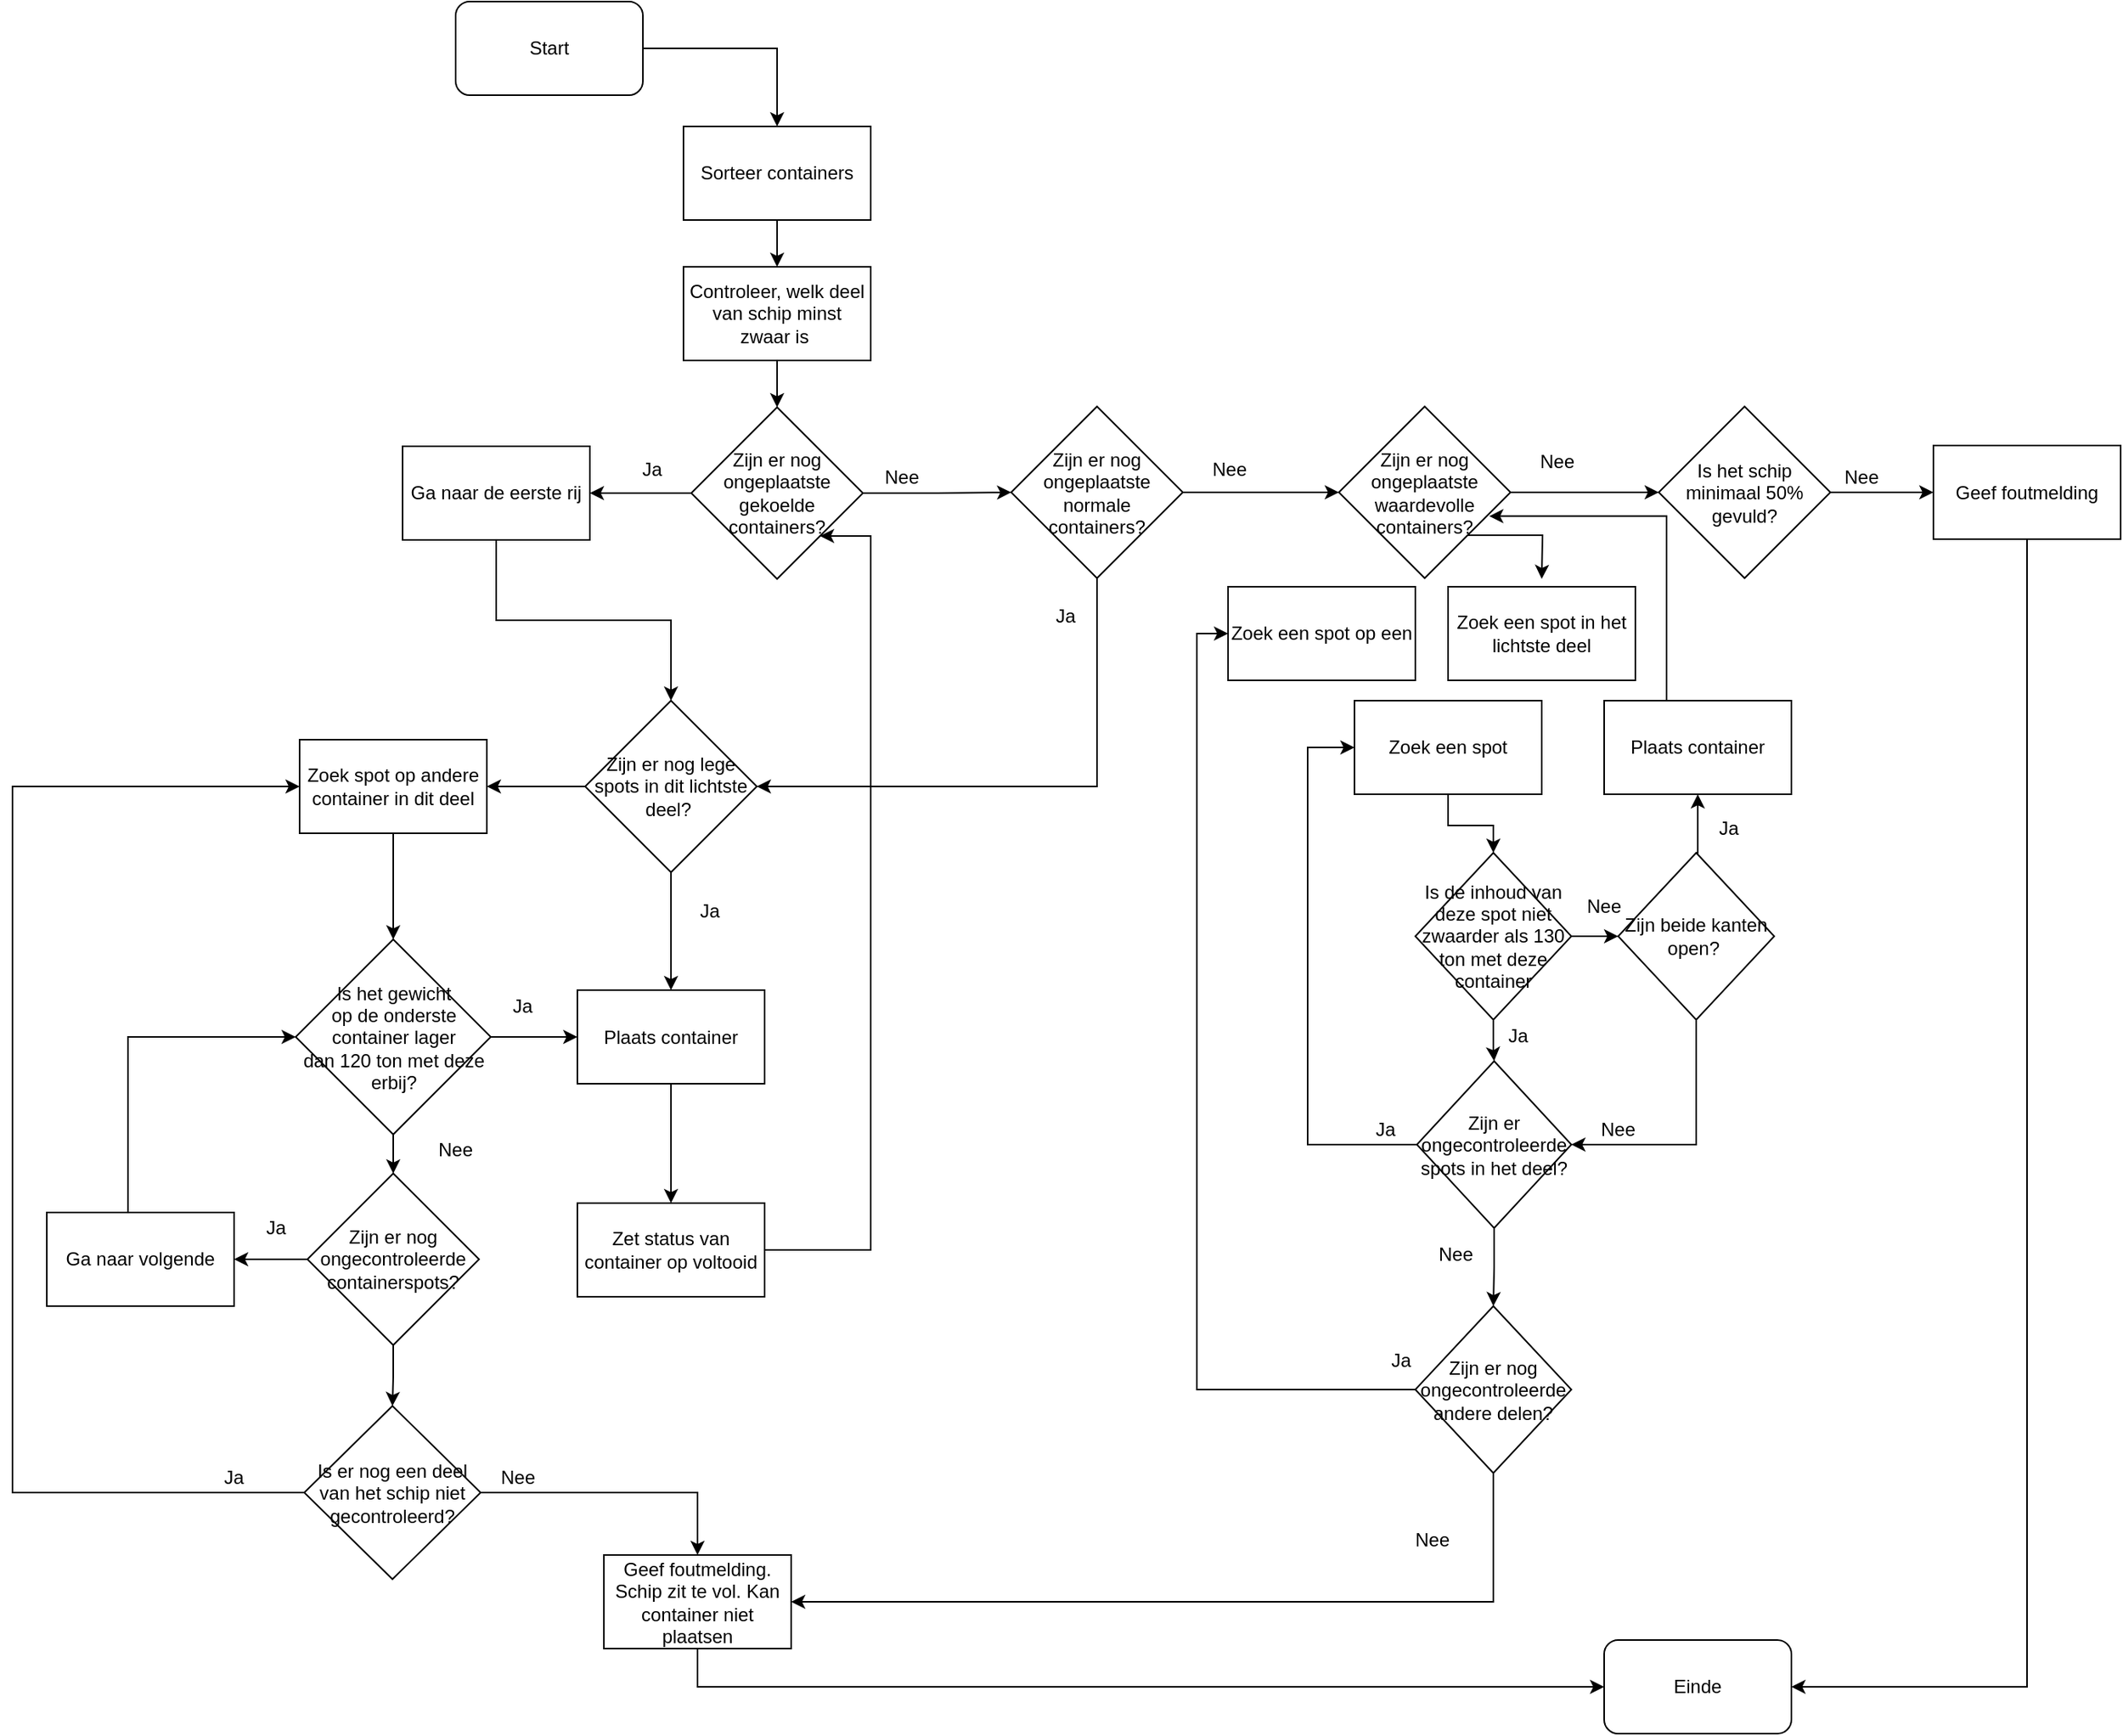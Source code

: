 <mxfile version="10.6.2" type="github"><diagram name="Page-1" id="edf60f1a-56cd-e834-aa8a-f176f3a09ee4"><mxGraphModel dx="1640" dy="841" grid="1" gridSize="10" guides="1" tooltips="1" connect="1" arrows="1" fold="1" page="1" pageScale="1" pageWidth="1100" pageHeight="850" background="#ffffff" math="0" shadow="0"><root><mxCell id="0"/><mxCell id="1" parent="0"/><mxCell id="_ZzWrUKldVq7CFpBf9my-29" value="" style="edgeStyle=orthogonalEdgeStyle;rounded=0;orthogonalLoop=1;jettySize=auto;html=1;" parent="1" source="_ZzWrUKldVq7CFpBf9my-1" target="_ZzWrUKldVq7CFpBf9my-2" edge="1"><mxGeometry relative="1" as="geometry"/></mxCell><mxCell id="_ZzWrUKldVq7CFpBf9my-1" value="Start" style="rounded=1;whiteSpace=wrap;html=1;" parent="1" vertex="1"><mxGeometry x="314" y="20" width="120" height="60" as="geometry"/></mxCell><mxCell id="_ZzWrUKldVq7CFpBf9my-30" value="" style="edgeStyle=orthogonalEdgeStyle;rounded=0;orthogonalLoop=1;jettySize=auto;html=1;" parent="1" source="_ZzWrUKldVq7CFpBf9my-2" target="_ZzWrUKldVq7CFpBf9my-3" edge="1"><mxGeometry relative="1" as="geometry"/></mxCell><mxCell id="_ZzWrUKldVq7CFpBf9my-2" value="Sorteer containers&lt;br&gt;" style="rounded=0;whiteSpace=wrap;html=1;" parent="1" vertex="1"><mxGeometry x="460" y="100" width="120" height="60" as="geometry"/></mxCell><mxCell id="_ZzWrUKldVq7CFpBf9my-3" value="Controleer, welk deel van schip minst zwaar is&amp;nbsp;" style="rounded=0;whiteSpace=wrap;html=1;" parent="1" vertex="1"><mxGeometry x="460" y="190" width="120" height="60" as="geometry"/></mxCell><mxCell id="_ZzWrUKldVq7CFpBf9my-32" value="" style="edgeStyle=orthogonalEdgeStyle;rounded=0;orthogonalLoop=1;jettySize=auto;html=1;" parent="1" source="_ZzWrUKldVq7CFpBf9my-8" target="_ZzWrUKldVq7CFpBf9my-19" edge="1"><mxGeometry relative="1" as="geometry"/></mxCell><mxCell id="8VUnz4Lqme94nvUJEJHL-15" value="" style="edgeStyle=orthogonalEdgeStyle;rounded=0;orthogonalLoop=1;jettySize=auto;html=1;" edge="1" parent="1" source="_ZzWrUKldVq7CFpBf9my-8" target="_ZzWrUKldVq7CFpBf9my-17"><mxGeometry relative="1" as="geometry"/></mxCell><mxCell id="_ZzWrUKldVq7CFpBf9my-8" value="Zijn er nog ongeplaatste gekoelde containers?" style="rhombus;whiteSpace=wrap;html=1;" parent="1" vertex="1"><mxGeometry x="465" y="280" width="110" height="110" as="geometry"/></mxCell><mxCell id="_ZzWrUKldVq7CFpBf9my-55" value="" style="edgeStyle=orthogonalEdgeStyle;rounded=0;orthogonalLoop=1;jettySize=auto;html=1;" parent="1" source="_ZzWrUKldVq7CFpBf9my-17" target="_ZzWrUKldVq7CFpBf9my-54" edge="1"><mxGeometry relative="1" as="geometry"/></mxCell><mxCell id="8VUnz4Lqme94nvUJEJHL-25" value="" style="edgeStyle=orthogonalEdgeStyle;rounded=0;orthogonalLoop=1;jettySize=auto;html=1;entryX=1;entryY=0.5;entryDx=0;entryDy=0;" edge="1" parent="1" source="_ZzWrUKldVq7CFpBf9my-17" target="_ZzWrUKldVq7CFpBf9my-18"><mxGeometry relative="1" as="geometry"><mxPoint x="725" y="469.5" as="targetPoint"/><Array as="points"><mxPoint x="725" y="523"/></Array></mxGeometry></mxCell><mxCell id="_ZzWrUKldVq7CFpBf9my-17" value="Zijn er nog ongeplaatste normale containers?" style="rhombus;whiteSpace=wrap;html=1;" parent="1" vertex="1"><mxGeometry x="670" y="279.5" width="110" height="110" as="geometry"/></mxCell><mxCell id="8VUnz4Lqme94nvUJEJHL-2" value="" style="edgeStyle=orthogonalEdgeStyle;rounded=0;orthogonalLoop=1;jettySize=auto;html=1;" edge="1" parent="1" source="_ZzWrUKldVq7CFpBf9my-54" target="8VUnz4Lqme94nvUJEJHL-1"><mxGeometry relative="1" as="geometry"/></mxCell><mxCell id="8VUnz4Lqme94nvUJEJHL-79" style="edgeStyle=orthogonalEdgeStyle;rounded=0;orthogonalLoop=1;jettySize=auto;html=1;exitX=1;exitY=1;exitDx=0;exitDy=0;" edge="1" parent="1" source="_ZzWrUKldVq7CFpBf9my-54"><mxGeometry relative="1" as="geometry"><mxPoint x="1010" y="390.0" as="targetPoint"/></mxGeometry></mxCell><mxCell id="_ZzWrUKldVq7CFpBf9my-54" value="Zijn er nog ongeplaatste waardevolle containers?" style="rhombus;whiteSpace=wrap;html=1;" parent="1" vertex="1"><mxGeometry x="880" y="279.5" width="110" height="110" as="geometry"/></mxCell><mxCell id="8VUnz4Lqme94nvUJEJHL-6" value="" style="edgeStyle=orthogonalEdgeStyle;rounded=0;orthogonalLoop=1;jettySize=auto;html=1;entryX=0;entryY=0.5;entryDx=0;entryDy=0;" edge="1" parent="1" source="8VUnz4Lqme94nvUJEJHL-1" target="8VUnz4Lqme94nvUJEJHL-7"><mxGeometry relative="1" as="geometry"><mxPoint x="1275" y="334.5" as="targetPoint"/></mxGeometry></mxCell><mxCell id="8VUnz4Lqme94nvUJEJHL-1" value="Is het schip minimaal 50% gevuld?" style="rhombus;whiteSpace=wrap;html=1;" vertex="1" parent="1"><mxGeometry x="1085" y="279.5" width="110" height="110" as="geometry"/></mxCell><mxCell id="8VUnz4Lqme94nvUJEJHL-40" value="" style="edgeStyle=orthogonalEdgeStyle;rounded=0;orthogonalLoop=1;jettySize=auto;html=1;" edge="1" parent="1" source="_ZzWrUKldVq7CFpBf9my-18" target="_ZzWrUKldVq7CFpBf9my-23"><mxGeometry relative="1" as="geometry"/></mxCell><mxCell id="8VUnz4Lqme94nvUJEJHL-41" value="" style="edgeStyle=orthogonalEdgeStyle;rounded=0;orthogonalLoop=1;jettySize=auto;html=1;" edge="1" parent="1" source="_ZzWrUKldVq7CFpBf9my-18" target="_ZzWrUKldVq7CFpBf9my-22"><mxGeometry relative="1" as="geometry"/></mxCell><mxCell id="_ZzWrUKldVq7CFpBf9my-18" value="Zijn er nog lege spots in dit lichtste deel?&amp;nbsp;" style="rhombus;whiteSpace=wrap;html=1;" parent="1" vertex="1"><mxGeometry x="397" y="468" width="110" height="110" as="geometry"/></mxCell><mxCell id="_ZzWrUKldVq7CFpBf9my-38" value="" style="edgeStyle=orthogonalEdgeStyle;rounded=0;orthogonalLoop=1;jettySize=auto;html=1;" parent="1" source="_ZzWrUKldVq7CFpBf9my-19" target="_ZzWrUKldVq7CFpBf9my-18" edge="1"><mxGeometry relative="1" as="geometry"/></mxCell><mxCell id="_ZzWrUKldVq7CFpBf9my-19" value="Ga naar de eerste rij" style="rounded=0;whiteSpace=wrap;html=1;" parent="1" vertex="1"><mxGeometry x="280" y="305" width="120" height="60" as="geometry"/></mxCell><mxCell id="_ZzWrUKldVq7CFpBf9my-61" value="" style="edgeStyle=orthogonalEdgeStyle;rounded=0;orthogonalLoop=1;jettySize=auto;html=1;" parent="1" source="_ZzWrUKldVq7CFpBf9my-21" target="_ZzWrUKldVq7CFpBf9my-27" edge="1"><mxGeometry relative="1" as="geometry"/></mxCell><mxCell id="8VUnz4Lqme94nvUJEJHL-42" value="" style="edgeStyle=orthogonalEdgeStyle;rounded=0;orthogonalLoop=1;jettySize=auto;html=1;" edge="1" parent="1" source="_ZzWrUKldVq7CFpBf9my-21" target="_ZzWrUKldVq7CFpBf9my-22"><mxGeometry relative="1" as="geometry"/></mxCell><mxCell id="_ZzWrUKldVq7CFpBf9my-21" value="Is het gewicht &lt;br&gt;op de onderste container lager &lt;br&gt;dan 120 ton met deze erbij?" style="rhombus;whiteSpace=wrap;html=1;" parent="1" vertex="1"><mxGeometry x="211.5" y="621" width="125" height="125" as="geometry"/></mxCell><mxCell id="8VUnz4Lqme94nvUJEJHL-46" value="" style="edgeStyle=orthogonalEdgeStyle;rounded=0;orthogonalLoop=1;jettySize=auto;html=1;" edge="1" parent="1" source="_ZzWrUKldVq7CFpBf9my-22" target="8VUnz4Lqme94nvUJEJHL-13"><mxGeometry relative="1" as="geometry"/></mxCell><mxCell id="_ZzWrUKldVq7CFpBf9my-22" value="Plaats container" style="rounded=0;whiteSpace=wrap;html=1;" parent="1" vertex="1"><mxGeometry x="392" y="653.5" width="120" height="60" as="geometry"/></mxCell><mxCell id="8VUnz4Lqme94nvUJEJHL-57" value="" style="edgeStyle=orthogonalEdgeStyle;rounded=0;orthogonalLoop=1;jettySize=auto;html=1;entryX=1;entryY=1;entryDx=0;entryDy=0;" edge="1" parent="1" source="8VUnz4Lqme94nvUJEJHL-13" target="_ZzWrUKldVq7CFpBf9my-8"><mxGeometry relative="1" as="geometry"><mxPoint x="580" y="380" as="targetPoint"/><Array as="points"><mxPoint x="580" y="820"/><mxPoint x="580" y="362"/></Array></mxGeometry></mxCell><mxCell id="8VUnz4Lqme94nvUJEJHL-13" value="Zet status van container op voltooid" style="rounded=0;whiteSpace=wrap;html=1;" vertex="1" parent="1"><mxGeometry x="392" y="790" width="120" height="60" as="geometry"/></mxCell><mxCell id="_ZzWrUKldVq7CFpBf9my-67" value="" style="edgeStyle=orthogonalEdgeStyle;rounded=0;orthogonalLoop=1;jettySize=auto;html=1;" parent="1" source="_ZzWrUKldVq7CFpBf9my-23" target="_ZzWrUKldVq7CFpBf9my-21" edge="1"><mxGeometry relative="1" as="geometry"/></mxCell><mxCell id="_ZzWrUKldVq7CFpBf9my-23" value="Zoek spot op andere container in dit deel" style="rounded=0;whiteSpace=wrap;html=1;" parent="1" vertex="1"><mxGeometry x="214" y="493" width="120" height="60" as="geometry"/></mxCell><mxCell id="_ZzWrUKldVq7CFpBf9my-62" value="" style="edgeStyle=orthogonalEdgeStyle;rounded=0;orthogonalLoop=1;jettySize=auto;html=1;" parent="1" source="_ZzWrUKldVq7CFpBf9my-27" target="_ZzWrUKldVq7CFpBf9my-28" edge="1"><mxGeometry relative="1" as="geometry"/></mxCell><mxCell id="8VUnz4Lqme94nvUJEJHL-28" value="" style="edgeStyle=orthogonalEdgeStyle;rounded=0;orthogonalLoop=1;jettySize=auto;html=1;entryX=0.5;entryY=0;entryDx=0;entryDy=0;" edge="1" parent="1" source="_ZzWrUKldVq7CFpBf9my-27" target="8VUnz4Lqme94nvUJEJHL-47"><mxGeometry relative="1" as="geometry"><mxPoint x="274.471" y="911.529" as="targetPoint"/></mxGeometry></mxCell><mxCell id="_ZzWrUKldVq7CFpBf9my-27" value="Zijn er nog ongecontroleerde containerspots?" style="rhombus;whiteSpace=wrap;html=1;" parent="1" vertex="1"><mxGeometry x="219" y="771" width="110" height="110" as="geometry"/></mxCell><mxCell id="8VUnz4Lqme94nvUJEJHL-50" value="" style="edgeStyle=orthogonalEdgeStyle;rounded=0;orthogonalLoop=1;jettySize=auto;html=1;entryX=0.5;entryY=0;entryDx=0;entryDy=0;" edge="1" parent="1" source="8VUnz4Lqme94nvUJEJHL-47" target="8VUnz4Lqme94nvUJEJHL-52"><mxGeometry relative="1" as="geometry"><mxPoint x="410" y="975.5" as="targetPoint"/></mxGeometry></mxCell><mxCell id="8VUnz4Lqme94nvUJEJHL-54" value="" style="edgeStyle=orthogonalEdgeStyle;rounded=0;orthogonalLoop=1;jettySize=auto;html=1;entryX=0;entryY=0.5;entryDx=0;entryDy=0;" edge="1" parent="1" source="8VUnz4Lqme94nvUJEJHL-47" target="_ZzWrUKldVq7CFpBf9my-23"><mxGeometry relative="1" as="geometry"><mxPoint x="137" y="975.5" as="targetPoint"/><Array as="points"><mxPoint x="30" y="975"/><mxPoint x="30" y="523"/></Array></mxGeometry></mxCell><mxCell id="8VUnz4Lqme94nvUJEJHL-47" value="Is er nog een deel van het schip niet gecontroleerd?" style="rhombus;whiteSpace=wrap;html=1;" vertex="1" parent="1"><mxGeometry x="217" y="920" width="113" height="111" as="geometry"/></mxCell><mxCell id="8VUnz4Lqme94nvUJEJHL-39" value="" style="edgeStyle=orthogonalEdgeStyle;rounded=0;orthogonalLoop=1;jettySize=auto;html=1;entryX=0;entryY=0.5;entryDx=0;entryDy=0;" edge="1" parent="1" source="_ZzWrUKldVq7CFpBf9my-28" target="_ZzWrUKldVq7CFpBf9my-21"><mxGeometry relative="1" as="geometry"><mxPoint x="112" y="680" as="targetPoint"/><Array as="points"><mxPoint x="104" y="684"/></Array></mxGeometry></mxCell><mxCell id="_ZzWrUKldVq7CFpBf9my-28" value="Ga naar volgende" style="rounded=0;whiteSpace=wrap;html=1;" parent="1" vertex="1"><mxGeometry x="52" y="796" width="120" height="60" as="geometry"/></mxCell><mxCell id="_ZzWrUKldVq7CFpBf9my-31" value="" style="endArrow=classic;html=1;exitX=0.5;exitY=1;exitDx=0;exitDy=0;entryX=0.5;entryY=0;entryDx=0;entryDy=0;" parent="1" source="_ZzWrUKldVq7CFpBf9my-3" target="_ZzWrUKldVq7CFpBf9my-8" edge="1"><mxGeometry width="50" height="50" relative="1" as="geometry"><mxPoint x="680" y="500" as="sourcePoint"/><mxPoint x="730" y="450" as="targetPoint"/></mxGeometry></mxCell><mxCell id="_ZzWrUKldVq7CFpBf9my-34" value="Ja" style="text;html=1;strokeColor=none;fillColor=none;align=center;verticalAlign=middle;whiteSpace=wrap;rounded=0;" parent="1" vertex="1"><mxGeometry x="420" y="310" width="40" height="20" as="geometry"/></mxCell><mxCell id="_ZzWrUKldVq7CFpBf9my-48" value="Ja" style="text;html=1;strokeColor=none;fillColor=none;align=center;verticalAlign=middle;whiteSpace=wrap;rounded=0;" parent="1" vertex="1"><mxGeometry x="457.029" y="593" width="40" height="20" as="geometry"/></mxCell><mxCell id="_ZzWrUKldVq7CFpBf9my-66" value="Ja" style="text;html=1;strokeColor=none;fillColor=none;align=center;verticalAlign=middle;whiteSpace=wrap;rounded=0;" parent="1" vertex="1"><mxGeometry x="179" y="796" width="40" height="20" as="geometry"/></mxCell><mxCell id="8VUnz4Lqme94nvUJEJHL-11" value="" style="edgeStyle=orthogonalEdgeStyle;rounded=0;orthogonalLoop=1;jettySize=auto;html=1;entryX=1;entryY=0.5;entryDx=0;entryDy=0;exitX=0.5;exitY=1;exitDx=0;exitDy=0;" edge="1" parent="1" source="8VUnz4Lqme94nvUJEJHL-7" target="8VUnz4Lqme94nvUJEJHL-9"><mxGeometry relative="1" as="geometry"><mxPoint x="1321" y="444.5" as="targetPoint"/></mxGeometry></mxCell><mxCell id="8VUnz4Lqme94nvUJEJHL-7" value="Geef foutmelding" style="rounded=0;whiteSpace=wrap;html=1;" vertex="1" parent="1"><mxGeometry x="1261" y="304.5" width="120" height="60" as="geometry"/></mxCell><mxCell id="8VUnz4Lqme94nvUJEJHL-8" value="Nee" style="text;html=1;strokeColor=none;fillColor=none;align=center;verticalAlign=middle;whiteSpace=wrap;rounded=0;" vertex="1" parent="1"><mxGeometry x="1195" y="314.5" width="40" height="20" as="geometry"/></mxCell><mxCell id="8VUnz4Lqme94nvUJEJHL-9" value="Einde" style="rounded=1;whiteSpace=wrap;html=1;" vertex="1" parent="1"><mxGeometry x="1050" y="1070" width="120" height="60" as="geometry"/></mxCell><mxCell id="8VUnz4Lqme94nvUJEJHL-12" value="Nee" style="text;html=1;strokeColor=none;fillColor=none;align=center;verticalAlign=middle;whiteSpace=wrap;rounded=0;" vertex="1" parent="1"><mxGeometry x="790" y="310" width="40" height="20" as="geometry"/></mxCell><mxCell id="8VUnz4Lqme94nvUJEJHL-17" value="Nee" style="text;html=1;strokeColor=none;fillColor=none;align=center;verticalAlign=middle;whiteSpace=wrap;rounded=0;" vertex="1" parent="1"><mxGeometry x="580" y="314.5" width="40" height="20" as="geometry"/></mxCell><mxCell id="8VUnz4Lqme94nvUJEJHL-26" value="Ja" style="text;html=1;strokeColor=none;fillColor=none;align=center;verticalAlign=middle;whiteSpace=wrap;rounded=0;" vertex="1" parent="1"><mxGeometry x="685" y="404" width="40" height="20" as="geometry"/></mxCell><mxCell id="8VUnz4Lqme94nvUJEJHL-32" value="Nee" style="text;html=1;strokeColor=none;fillColor=none;align=center;verticalAlign=middle;whiteSpace=wrap;rounded=0;" vertex="1" parent="1"><mxGeometry x="1000" y="304.5" width="40" height="20" as="geometry"/></mxCell><mxCell id="8VUnz4Lqme94nvUJEJHL-35" value="Ja" style="text;html=1;strokeColor=none;fillColor=none;align=center;verticalAlign=middle;whiteSpace=wrap;rounded=0;" vertex="1" parent="1"><mxGeometry x="940" y="399.5" width="40" height="20" as="geometry"/></mxCell><mxCell id="8VUnz4Lqme94nvUJEJHL-43" value="Ja" style="text;html=1;strokeColor=none;fillColor=none;align=center;verticalAlign=middle;whiteSpace=wrap;rounded=0;" vertex="1" parent="1"><mxGeometry x="336.529" y="653.5" width="40" height="20" as="geometry"/></mxCell><mxCell id="8VUnz4Lqme94nvUJEJHL-44" value="Nee" style="text;html=1;strokeColor=none;fillColor=none;align=center;verticalAlign=middle;whiteSpace=wrap;rounded=0;" vertex="1" parent="1"><mxGeometry x="294.029" y="746" width="40" height="20" as="geometry"/></mxCell><mxCell id="8VUnz4Lqme94nvUJEJHL-51" value="Nee" style="text;html=1;strokeColor=none;fillColor=none;align=center;verticalAlign=middle;whiteSpace=wrap;rounded=0;" vertex="1" parent="1"><mxGeometry x="334" y="955.5" width="40" height="20" as="geometry"/></mxCell><mxCell id="8VUnz4Lqme94nvUJEJHL-60" value="" style="edgeStyle=orthogonalEdgeStyle;rounded=0;orthogonalLoop=1;jettySize=auto;html=1;entryX=0;entryY=0.5;entryDx=0;entryDy=0;" edge="1" parent="1" source="8VUnz4Lqme94nvUJEJHL-52" target="8VUnz4Lqme94nvUJEJHL-9"><mxGeometry relative="1" as="geometry"><mxPoint x="609" y="1045.5" as="targetPoint"/><Array as="points"><mxPoint x="469" y="1100"/></Array></mxGeometry></mxCell><mxCell id="8VUnz4Lqme94nvUJEJHL-52" value="Geef foutmelding. Schip zit te vol. Kan container niet plaatsen" style="rounded=0;whiteSpace=wrap;html=1;" vertex="1" parent="1"><mxGeometry x="409" y="1015.5" width="120" height="60" as="geometry"/></mxCell><mxCell id="8VUnz4Lqme94nvUJEJHL-55" value="Ja" style="text;html=1;strokeColor=none;fillColor=none;align=center;verticalAlign=middle;whiteSpace=wrap;rounded=0;" vertex="1" parent="1"><mxGeometry x="152" y="955.5" width="40" height="20" as="geometry"/></mxCell><mxCell id="8VUnz4Lqme94nvUJEJHL-64" value="" style="edgeStyle=orthogonalEdgeStyle;rounded=0;orthogonalLoop=1;jettySize=auto;html=1;" edge="1" parent="1" source="8VUnz4Lqme94nvUJEJHL-62" target="8VUnz4Lqme94nvUJEJHL-63"><mxGeometry relative="1" as="geometry"/></mxCell><mxCell id="8VUnz4Lqme94nvUJEJHL-62" value="Zoek een spot" style="rounded=0;whiteSpace=wrap;html=1;" vertex="1" parent="1"><mxGeometry x="890" y="468" width="120" height="60" as="geometry"/></mxCell><mxCell id="8VUnz4Lqme94nvUJEJHL-66" value="" style="edgeStyle=orthogonalEdgeStyle;rounded=0;orthogonalLoop=1;jettySize=auto;html=1;" edge="1" parent="1" source="8VUnz4Lqme94nvUJEJHL-63" target="8VUnz4Lqme94nvUJEJHL-65"><mxGeometry relative="1" as="geometry"/></mxCell><mxCell id="8VUnz4Lqme94nvUJEJHL-68" value="" style="edgeStyle=orthogonalEdgeStyle;rounded=0;orthogonalLoop=1;jettySize=auto;html=1;" edge="1" parent="1" source="8VUnz4Lqme94nvUJEJHL-63" target="8VUnz4Lqme94nvUJEJHL-67"><mxGeometry relative="1" as="geometry"/></mxCell><mxCell id="8VUnz4Lqme94nvUJEJHL-63" value="Is de inhoud van deze spot niet zwaarder als 130 ton met deze container" style="rhombus;whiteSpace=wrap;html=1;" vertex="1" parent="1"><mxGeometry x="929" y="565.5" width="100" height="107" as="geometry"/></mxCell><mxCell id="8VUnz4Lqme94nvUJEJHL-70" value="" style="edgeStyle=orthogonalEdgeStyle;rounded=0;orthogonalLoop=1;jettySize=auto;html=1;" edge="1" parent="1" source="8VUnz4Lqme94nvUJEJHL-67" target="8VUnz4Lqme94nvUJEJHL-69"><mxGeometry relative="1" as="geometry"/></mxCell><mxCell id="8VUnz4Lqme94nvUJEJHL-73" value="" style="edgeStyle=orthogonalEdgeStyle;rounded=0;orthogonalLoop=1;jettySize=auto;html=1;entryX=0;entryY=0.5;entryDx=0;entryDy=0;" edge="1" parent="1" source="8VUnz4Lqme94nvUJEJHL-67" target="8VUnz4Lqme94nvUJEJHL-62"><mxGeometry relative="1" as="geometry"><mxPoint x="850.0" y="752.5" as="targetPoint"/><Array as="points"><mxPoint x="860" y="752"/><mxPoint x="860" y="498"/></Array></mxGeometry></mxCell><mxCell id="8VUnz4Lqme94nvUJEJHL-67" value="Zijn er ongecontroleerde spots in het deel?&lt;br&gt;" style="rhombus;whiteSpace=wrap;html=1;" vertex="1" parent="1"><mxGeometry x="930" y="699" width="99" height="107" as="geometry"/></mxCell><mxCell id="8VUnz4Lqme94nvUJEJHL-80" style="edgeStyle=orthogonalEdgeStyle;rounded=0;orthogonalLoop=1;jettySize=auto;html=1;exitX=0;exitY=0.5;exitDx=0;exitDy=0;entryX=0;entryY=0.5;entryDx=0;entryDy=0;" edge="1" parent="1" source="8VUnz4Lqme94nvUJEJHL-69" target="8VUnz4Lqme94nvUJEJHL-78"><mxGeometry relative="1" as="geometry"/></mxCell><mxCell id="8VUnz4Lqme94nvUJEJHL-89" style="edgeStyle=orthogonalEdgeStyle;rounded=0;orthogonalLoop=1;jettySize=auto;html=1;exitX=0.5;exitY=1;exitDx=0;exitDy=0;entryX=1;entryY=0.5;entryDx=0;entryDy=0;" edge="1" parent="1" source="8VUnz4Lqme94nvUJEJHL-69" target="8VUnz4Lqme94nvUJEJHL-52"><mxGeometry relative="1" as="geometry"/></mxCell><mxCell id="8VUnz4Lqme94nvUJEJHL-69" value="Zijn er nog ongecontroleerde andere delen?&lt;br&gt;" style="rhombus;whiteSpace=wrap;html=1;" vertex="1" parent="1"><mxGeometry x="929" y="856" width="100" height="107" as="geometry"/></mxCell><mxCell id="8VUnz4Lqme94nvUJEJHL-83" style="edgeStyle=orthogonalEdgeStyle;rounded=0;orthogonalLoop=1;jettySize=auto;html=1;exitX=0.5;exitY=0;exitDx=0;exitDy=0;entryX=0.5;entryY=1;entryDx=0;entryDy=0;" edge="1" parent="1" source="8VUnz4Lqme94nvUJEJHL-65" target="8VUnz4Lqme94nvUJEJHL-76"><mxGeometry relative="1" as="geometry"/></mxCell><mxCell id="8VUnz4Lqme94nvUJEJHL-99" style="edgeStyle=orthogonalEdgeStyle;rounded=0;orthogonalLoop=1;jettySize=auto;html=1;exitX=0.5;exitY=1;exitDx=0;exitDy=0;entryX=1;entryY=0.5;entryDx=0;entryDy=0;" edge="1" parent="1" source="8VUnz4Lqme94nvUJEJHL-65" target="8VUnz4Lqme94nvUJEJHL-67"><mxGeometry relative="1" as="geometry"/></mxCell><mxCell id="8VUnz4Lqme94nvUJEJHL-65" value="Zijn beide kanten open?&amp;nbsp;" style="rhombus;whiteSpace=wrap;html=1;" vertex="1" parent="1"><mxGeometry x="1059" y="565.5" width="100" height="107" as="geometry"/></mxCell><mxCell id="8VUnz4Lqme94nvUJEJHL-81" style="edgeStyle=orthogonalEdgeStyle;rounded=0;orthogonalLoop=1;jettySize=auto;html=1;exitX=0.5;exitY=0;exitDx=0;exitDy=0;entryX=0.876;entryY=0.639;entryDx=0;entryDy=0;entryPerimeter=0;" edge="1" parent="1" source="8VUnz4Lqme94nvUJEJHL-76" target="_ZzWrUKldVq7CFpBf9my-54"><mxGeometry relative="1" as="geometry"><Array as="points"><mxPoint x="1090" y="468"/><mxPoint x="1090" y="350"/></Array></mxGeometry></mxCell><mxCell id="8VUnz4Lqme94nvUJEJHL-76" value="Plaats container" style="rounded=0;whiteSpace=wrap;html=1;" vertex="1" parent="1"><mxGeometry x="1050" y="468" width="120" height="60" as="geometry"/></mxCell><mxCell id="8VUnz4Lqme94nvUJEJHL-77" value="Zoek een spot in het lichtste deel" style="rounded=0;whiteSpace=wrap;html=1;" vertex="1" parent="1"><mxGeometry x="950" y="395" width="120" height="60" as="geometry"/></mxCell><mxCell id="8VUnz4Lqme94nvUJEJHL-78" value="Zoek een spot op een" style="rounded=0;whiteSpace=wrap;html=1;" vertex="1" parent="1"><mxGeometry x="809" y="395" width="120" height="60" as="geometry"/></mxCell><mxCell id="8VUnz4Lqme94nvUJEJHL-86" value="Ja" style="text;html=1;strokeColor=none;fillColor=none;align=center;verticalAlign=middle;whiteSpace=wrap;rounded=0;" vertex="1" parent="1"><mxGeometry x="890" y="732.5" width="40" height="20" as="geometry"/></mxCell><mxCell id="8VUnz4Lqme94nvUJEJHL-87" value="Ja" style="text;html=1;strokeColor=none;fillColor=none;align=center;verticalAlign=middle;whiteSpace=wrap;rounded=0;" vertex="1" parent="1"><mxGeometry x="900" y="881" width="40" height="20" as="geometry"/></mxCell><mxCell id="8VUnz4Lqme94nvUJEJHL-90" value="Nee" style="text;html=1;strokeColor=none;fillColor=none;align=center;verticalAlign=middle;whiteSpace=wrap;rounded=0;" vertex="1" parent="1"><mxGeometry x="920" y="995.5" width="40" height="20" as="geometry"/></mxCell><mxCell id="8VUnz4Lqme94nvUJEJHL-91" value="Nee" style="text;html=1;strokeColor=none;fillColor=none;align=center;verticalAlign=middle;whiteSpace=wrap;rounded=0;" vertex="1" parent="1"><mxGeometry x="935" y="813" width="40" height="20" as="geometry"/></mxCell><mxCell id="8VUnz4Lqme94nvUJEJHL-92" value="Nee" style="text;html=1;strokeColor=none;fillColor=none;align=center;verticalAlign=middle;whiteSpace=wrap;rounded=0;" vertex="1" parent="1"><mxGeometry x="1030" y="590" width="40" height="20" as="geometry"/></mxCell><mxCell id="8VUnz4Lqme94nvUJEJHL-93" value="Ja" style="text;html=1;strokeColor=none;fillColor=none;align=center;verticalAlign=middle;whiteSpace=wrap;rounded=0;" vertex="1" parent="1"><mxGeometry x="975" y="672.5" width="40" height="20" as="geometry"/></mxCell><mxCell id="8VUnz4Lqme94nvUJEJHL-94" value="Ja" style="text;html=1;strokeColor=none;fillColor=none;align=center;verticalAlign=middle;whiteSpace=wrap;rounded=0;" vertex="1" parent="1"><mxGeometry x="1110" y="540" width="40" height="20" as="geometry"/></mxCell><mxCell id="8VUnz4Lqme94nvUJEJHL-100" value="Nee" style="text;html=1;strokeColor=none;fillColor=none;align=center;verticalAlign=middle;whiteSpace=wrap;rounded=0;" vertex="1" parent="1"><mxGeometry x="1039" y="732.5" width="40" height="20" as="geometry"/></mxCell></root></mxGraphModel></diagram></mxfile>